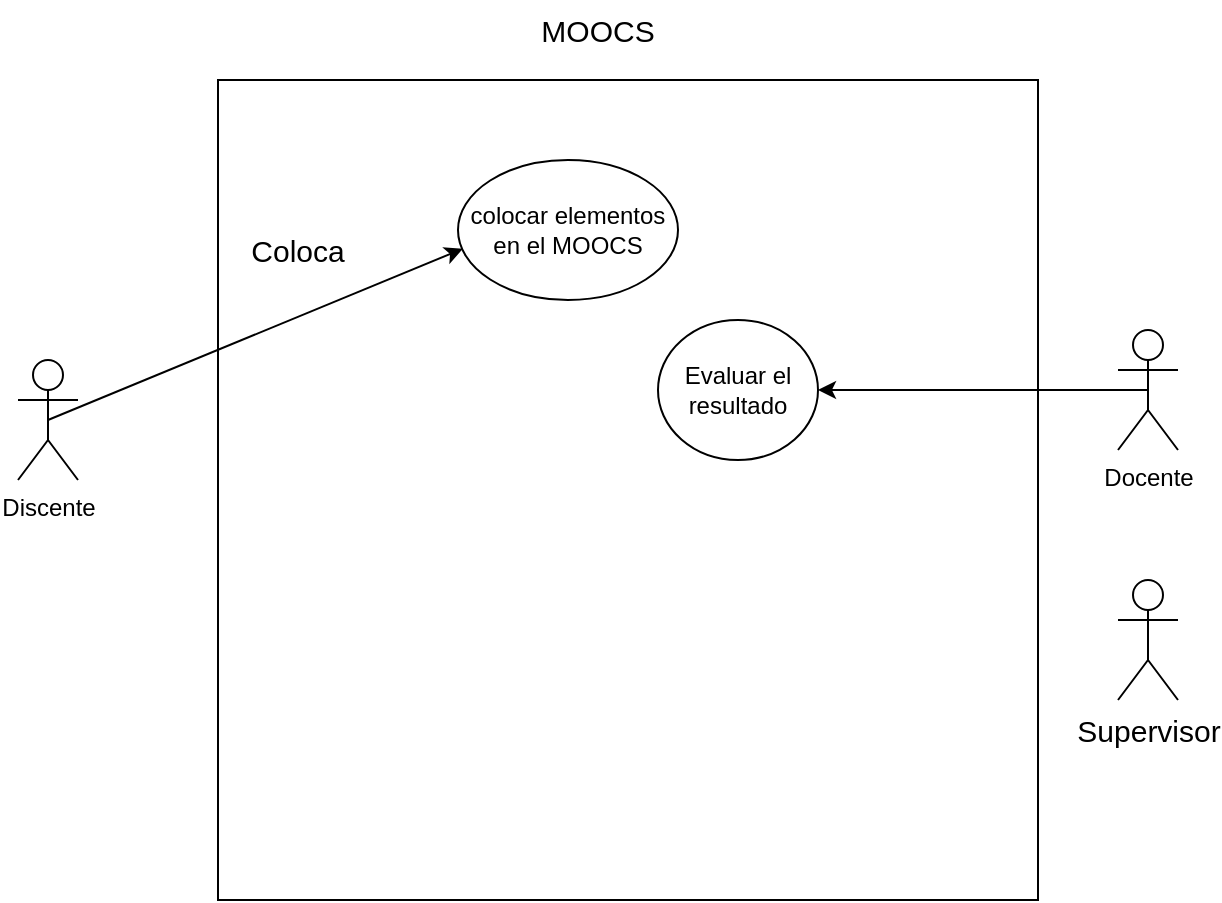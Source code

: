 <mxfile version="15.7.4" type="github">
  <diagram id="i2wUuKgSngRXcEZQJhyJ" name="Page-1">
    <mxGraphModel dx="1038" dy="546" grid="1" gridSize="10" guides="1" tooltips="1" connect="1" arrows="1" fold="1" page="1" pageScale="1" pageWidth="850" pageHeight="1100" math="0" shadow="0">
      <root>
        <mxCell id="0" />
        <mxCell id="1" parent="0" />
        <mxCell id="Xc8jqG5AhC5r2K8xa7-4-11" value="" style="rounded=0;whiteSpace=wrap;html=1;fontSize=15;" vertex="1" parent="1">
          <mxGeometry x="140" y="50" width="410" height="410" as="geometry" />
        </mxCell>
        <mxCell id="Xc8jqG5AhC5r2K8xa7-4-3" value="Discente" style="shape=umlActor;verticalLabelPosition=bottom;verticalAlign=top;html=1;outlineConnect=0;" vertex="1" parent="1">
          <mxGeometry x="40" y="190" width="30" height="60" as="geometry" />
        </mxCell>
        <mxCell id="Xc8jqG5AhC5r2K8xa7-4-4" value="Docente" style="shape=umlActor;verticalLabelPosition=bottom;verticalAlign=top;html=1;outlineConnect=0;" vertex="1" parent="1">
          <mxGeometry x="590" y="175" width="30" height="60" as="geometry" />
        </mxCell>
        <mxCell id="Xc8jqG5AhC5r2K8xa7-4-5" value="colocar elementos en el MOOCS" style="ellipse;whiteSpace=wrap;html=1;" vertex="1" parent="1">
          <mxGeometry x="260" y="90" width="110" height="70" as="geometry" />
        </mxCell>
        <mxCell id="Xc8jqG5AhC5r2K8xa7-4-6" value="Evaluar el resultado" style="ellipse;whiteSpace=wrap;html=1;" vertex="1" parent="1">
          <mxGeometry x="360" y="170" width="80" height="70" as="geometry" />
        </mxCell>
        <mxCell id="Xc8jqG5AhC5r2K8xa7-4-8" value="&lt;font style=&quot;font-size: 15px&quot;&gt;MOOCS&lt;/font&gt;" style="text;html=1;strokeColor=none;fillColor=none;align=center;verticalAlign=middle;whiteSpace=wrap;rounded=0;" vertex="1" parent="1">
          <mxGeometry x="300" y="10" width="60" height="30" as="geometry" />
        </mxCell>
        <mxCell id="Xc8jqG5AhC5r2K8xa7-4-15" value="Supervisor" style="shape=umlActor;verticalLabelPosition=bottom;verticalAlign=top;html=1;outlineConnect=0;fontSize=15;" vertex="1" parent="1">
          <mxGeometry x="590" y="300" width="30" height="60" as="geometry" />
        </mxCell>
        <mxCell id="Xc8jqG5AhC5r2K8xa7-4-25" value="Coloca" style="text;html=1;strokeColor=none;fillColor=none;align=center;verticalAlign=middle;whiteSpace=wrap;rounded=0;fontSize=15;" vertex="1" parent="1">
          <mxGeometry x="150" y="120" width="60" height="30" as="geometry" />
        </mxCell>
        <mxCell id="Xc8jqG5AhC5r2K8xa7-4-26" value="" style="endArrow=classic;html=1;rounded=0;fontSize=15;fontColor=none;strokeColor=default;exitX=0.5;exitY=0.5;exitDx=0;exitDy=0;exitPerimeter=0;entryX=1;entryY=0.5;entryDx=0;entryDy=0;" edge="1" parent="1" source="Xc8jqG5AhC5r2K8xa7-4-4" target="Xc8jqG5AhC5r2K8xa7-4-6">
          <mxGeometry width="50" height="50" relative="1" as="geometry">
            <mxPoint x="400" y="300" as="sourcePoint" />
            <mxPoint x="450" y="250" as="targetPoint" />
          </mxGeometry>
        </mxCell>
        <mxCell id="Xc8jqG5AhC5r2K8xa7-4-27" value="" style="endArrow=classic;html=1;rounded=0;fontSize=15;fontColor=none;strokeColor=default;exitX=0.5;exitY=0.5;exitDx=0;exitDy=0;exitPerimeter=0;entryX=0.022;entryY=0.634;entryDx=0;entryDy=0;entryPerimeter=0;" edge="1" parent="1" source="Xc8jqG5AhC5r2K8xa7-4-3" target="Xc8jqG5AhC5r2K8xa7-4-5">
          <mxGeometry width="50" height="50" relative="1" as="geometry">
            <mxPoint x="400" y="300" as="sourcePoint" />
            <mxPoint x="450" y="250" as="targetPoint" />
          </mxGeometry>
        </mxCell>
      </root>
    </mxGraphModel>
  </diagram>
</mxfile>
